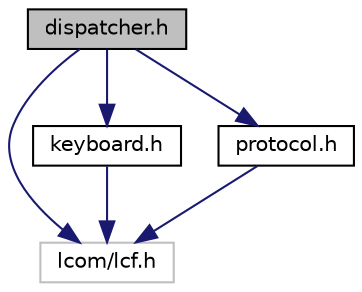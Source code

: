 digraph "dispatcher.h"
{
 // LATEX_PDF_SIZE
  edge [fontname="Helvetica",fontsize="10",labelfontname="Helvetica",labelfontsize="10"];
  node [fontname="Helvetica",fontsize="10",shape=record];
  Node1 [label="dispatcher.h",height=0.2,width=0.4,color="black", fillcolor="grey75", style="filled", fontcolor="black",tooltip="File dedicated to handling and dispatching events."];
  Node1 -> Node2 [color="midnightblue",fontsize="10",style="solid",fontname="Helvetica"];
  Node2 [label="lcom/lcf.h",height=0.2,width=0.4,color="grey75", fillcolor="white", style="filled",tooltip=" "];
  Node1 -> Node3 [color="midnightblue",fontsize="10",style="solid",fontname="Helvetica"];
  Node3 [label="keyboard.h",height=0.2,width=0.4,color="black", fillcolor="white", style="filled",URL="$keyboard_8h.html",tooltip="File dedicated to interaction with the PC's Keyboard."];
  Node3 -> Node2 [color="midnightblue",fontsize="10",style="solid",fontname="Helvetica"];
  Node1 -> Node4 [color="midnightblue",fontsize="10",style="solid",fontname="Helvetica"];
  Node4 [label="protocol.h",height=0.2,width=0.4,color="black", fillcolor="white", style="filled",URL="$protocol_8h.html",tooltip="File dedicated to the application dependent communication protocol between two computers."];
  Node4 -> Node2 [color="midnightblue",fontsize="10",style="solid",fontname="Helvetica"];
}
